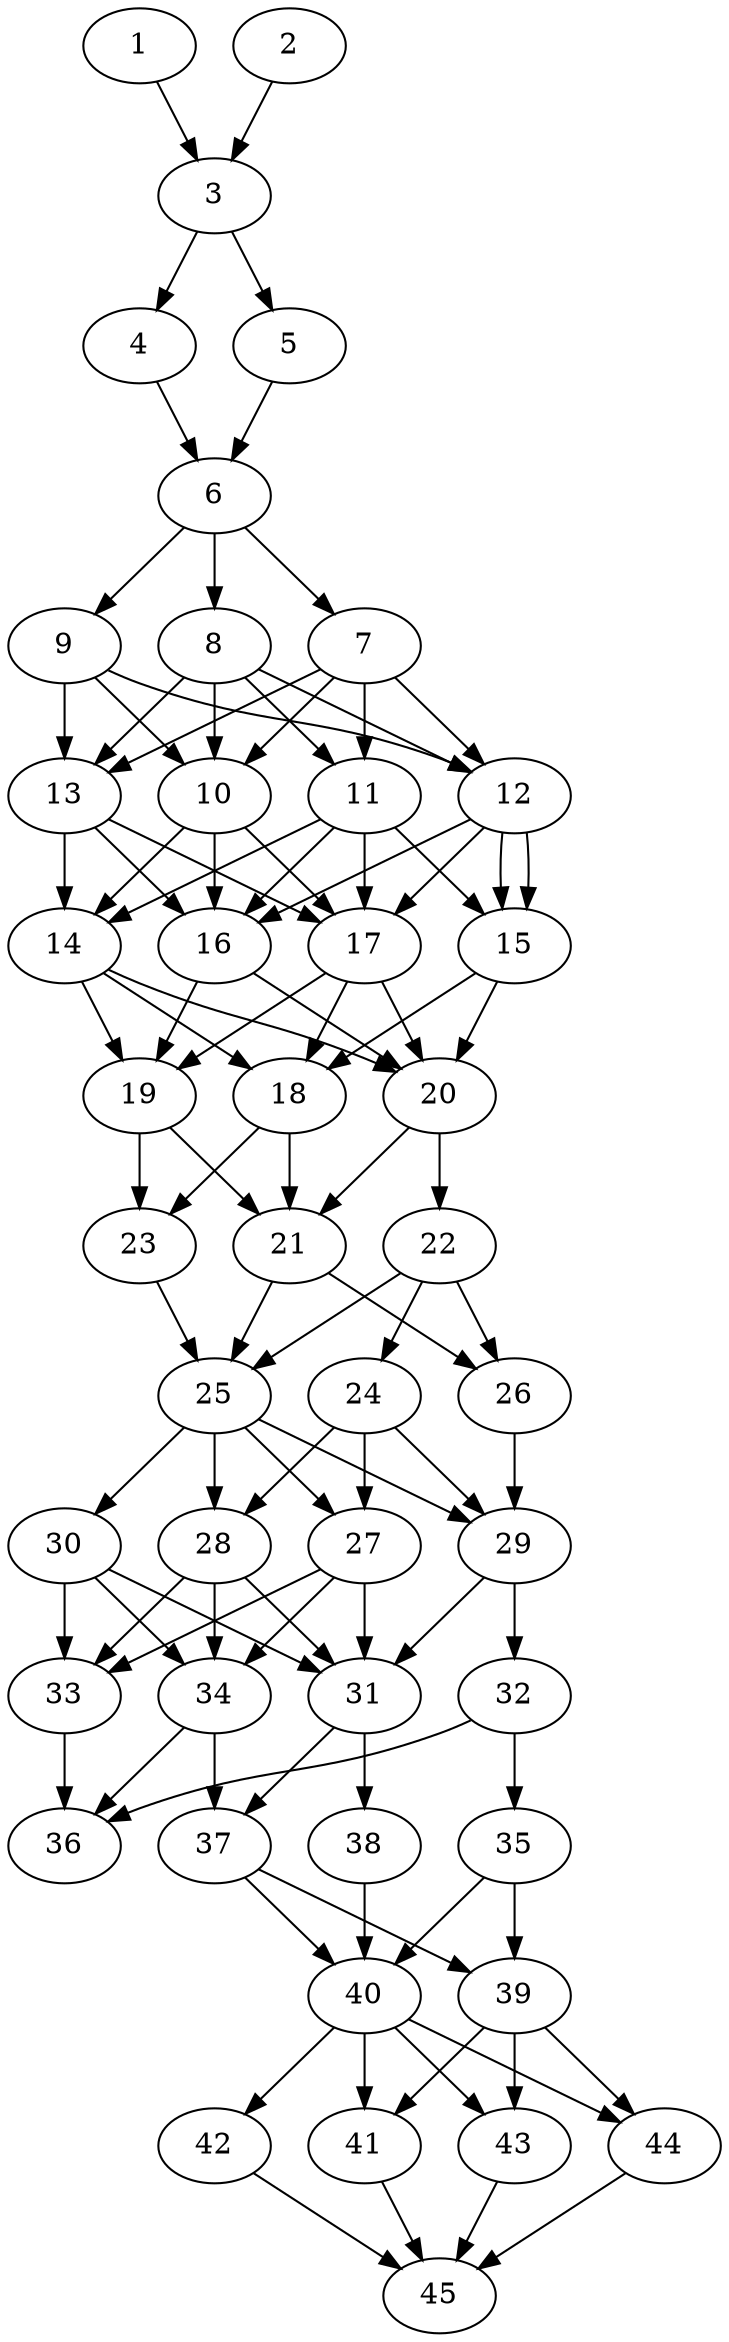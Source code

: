 // DAG automatically generated by daggen at Thu Oct  3 14:07:24 2019
// ./daggen --dot -n 45 --ccr 0.4 --fat 0.3 --regular 0.5 --density 0.9 --mindata 5242880 --maxdata 52428800 
digraph G {
  1 [size="89492480", alpha="0.20", expect_size="35796992"] 
  1 -> 3 [size ="35796992"]
  2 [size="117373440", alpha="0.03", expect_size="46949376"] 
  2 -> 3 [size ="46949376"]
  3 [size="126512640", alpha="0.20", expect_size="50605056"] 
  3 -> 4 [size ="50605056"]
  3 -> 5 [size ="50605056"]
  4 [size="93736960", alpha="0.13", expect_size="37494784"] 
  4 -> 6 [size ="37494784"]
  5 [size="129945600", alpha="0.14", expect_size="51978240"] 
  5 -> 6 [size ="51978240"]
  6 [size="53593600", alpha="0.18", expect_size="21437440"] 
  6 -> 7 [size ="21437440"]
  6 -> 8 [size ="21437440"]
  6 -> 9 [size ="21437440"]
  7 [size="66531840", alpha="0.17", expect_size="26612736"] 
  7 -> 10 [size ="26612736"]
  7 -> 11 [size ="26612736"]
  7 -> 12 [size ="26612736"]
  7 -> 13 [size ="26612736"]
  8 [size="65479680", alpha="0.11", expect_size="26191872"] 
  8 -> 10 [size ="26191872"]
  8 -> 11 [size ="26191872"]
  8 -> 12 [size ="26191872"]
  8 -> 13 [size ="26191872"]
  9 [size="36712960", alpha="0.09", expect_size="14685184"] 
  9 -> 10 [size ="14685184"]
  9 -> 12 [size ="14685184"]
  9 -> 13 [size ="14685184"]
  10 [size="21096960", alpha="0.08", expect_size="8438784"] 
  10 -> 14 [size ="8438784"]
  10 -> 16 [size ="8438784"]
  10 -> 17 [size ="8438784"]
  11 [size="114227200", alpha="0.18", expect_size="45690880"] 
  11 -> 14 [size ="45690880"]
  11 -> 15 [size ="45690880"]
  11 -> 16 [size ="45690880"]
  11 -> 17 [size ="45690880"]
  12 [size="112360960", alpha="0.10", expect_size="44944384"] 
  12 -> 15 [size ="44944384"]
  12 -> 15 [size ="44944384"]
  12 -> 16 [size ="44944384"]
  12 -> 17 [size ="44944384"]
  13 [size="128171520", alpha="0.07", expect_size="51268608"] 
  13 -> 14 [size ="51268608"]
  13 -> 16 [size ="51268608"]
  13 -> 17 [size ="51268608"]
  14 [size="125427200", alpha="0.01", expect_size="50170880"] 
  14 -> 18 [size ="50170880"]
  14 -> 19 [size ="50170880"]
  14 -> 20 [size ="50170880"]
  15 [size="86172160", alpha="0.17", expect_size="34468864"] 
  15 -> 18 [size ="34468864"]
  15 -> 20 [size ="34468864"]
  16 [size="52042240", alpha="0.14", expect_size="20816896"] 
  16 -> 19 [size ="20816896"]
  16 -> 20 [size ="20816896"]
  17 [size="38379520", alpha="0.04", expect_size="15351808"] 
  17 -> 18 [size ="15351808"]
  17 -> 19 [size ="15351808"]
  17 -> 20 [size ="15351808"]
  18 [size="20874240", alpha="0.04", expect_size="8349696"] 
  18 -> 21 [size ="8349696"]
  18 -> 23 [size ="8349696"]
  19 [size="82956800", alpha="0.04", expect_size="33182720"] 
  19 -> 21 [size ="33182720"]
  19 -> 23 [size ="33182720"]
  20 [size="18795520", alpha="0.09", expect_size="7518208"] 
  20 -> 21 [size ="7518208"]
  20 -> 22 [size ="7518208"]
  21 [size="64209920", alpha="0.07", expect_size="25683968"] 
  21 -> 25 [size ="25683968"]
  21 -> 26 [size ="25683968"]
  22 [size="52554240", alpha="0.03", expect_size="21021696"] 
  22 -> 24 [size ="21021696"]
  22 -> 25 [size ="21021696"]
  22 -> 26 [size ="21021696"]
  23 [size="111710720", alpha="0.19", expect_size="44684288"] 
  23 -> 25 [size ="44684288"]
  24 [size="37452800", alpha="0.08", expect_size="14981120"] 
  24 -> 27 [size ="14981120"]
  24 -> 28 [size ="14981120"]
  24 -> 29 [size ="14981120"]
  25 [size="42048000", alpha="0.17", expect_size="16819200"] 
  25 -> 27 [size ="16819200"]
  25 -> 28 [size ="16819200"]
  25 -> 29 [size ="16819200"]
  25 -> 30 [size ="16819200"]
  26 [size="24238080", alpha="0.12", expect_size="9695232"] 
  26 -> 29 [size ="9695232"]
  27 [size="108779520", alpha="0.17", expect_size="43511808"] 
  27 -> 31 [size ="43511808"]
  27 -> 33 [size ="43511808"]
  27 -> 34 [size ="43511808"]
  28 [size="13685760", alpha="0.11", expect_size="5474304"] 
  28 -> 31 [size ="5474304"]
  28 -> 33 [size ="5474304"]
  28 -> 34 [size ="5474304"]
  29 [size="36720640", alpha="0.08", expect_size="14688256"] 
  29 -> 31 [size ="14688256"]
  29 -> 32 [size ="14688256"]
  30 [size="57438720", alpha="0.07", expect_size="22975488"] 
  30 -> 31 [size ="22975488"]
  30 -> 33 [size ="22975488"]
  30 -> 34 [size ="22975488"]
  31 [size="110387200", alpha="0.03", expect_size="44154880"] 
  31 -> 37 [size ="44154880"]
  31 -> 38 [size ="44154880"]
  32 [size="36024320", alpha="0.16", expect_size="14409728"] 
  32 -> 35 [size ="14409728"]
  32 -> 36 [size ="14409728"]
  33 [size="56583680", alpha="0.09", expect_size="22633472"] 
  33 -> 36 [size ="22633472"]
  34 [size="49541120", alpha="0.00", expect_size="19816448"] 
  34 -> 36 [size ="19816448"]
  34 -> 37 [size ="19816448"]
  35 [size="95526400", alpha="0.04", expect_size="38210560"] 
  35 -> 39 [size ="38210560"]
  35 -> 40 [size ="38210560"]
  36 [size="75456000", alpha="0.14", expect_size="30182400"] 
  37 [size="29811200", alpha="0.09", expect_size="11924480"] 
  37 -> 39 [size ="11924480"]
  37 -> 40 [size ="11924480"]
  38 [size="129984000", alpha="0.05", expect_size="51993600"] 
  38 -> 40 [size ="51993600"]
  39 [size="74449920", alpha="0.13", expect_size="29779968"] 
  39 -> 41 [size ="29779968"]
  39 -> 43 [size ="29779968"]
  39 -> 44 [size ="29779968"]
  40 [size="122749440", alpha="0.02", expect_size="49099776"] 
  40 -> 41 [size ="49099776"]
  40 -> 42 [size ="49099776"]
  40 -> 43 [size ="49099776"]
  40 -> 44 [size ="49099776"]
  41 [size="46942720", alpha="0.20", expect_size="18777088"] 
  41 -> 45 [size ="18777088"]
  42 [size="66112000", alpha="0.04", expect_size="26444800"] 
  42 -> 45 [size ="26444800"]
  43 [size="43584000", alpha="0.05", expect_size="17433600"] 
  43 -> 45 [size ="17433600"]
  44 [size="94425600", alpha="0.10", expect_size="37770240"] 
  44 -> 45 [size ="37770240"]
  45 [size="95029760", alpha="0.20", expect_size="38011904"] 
}

